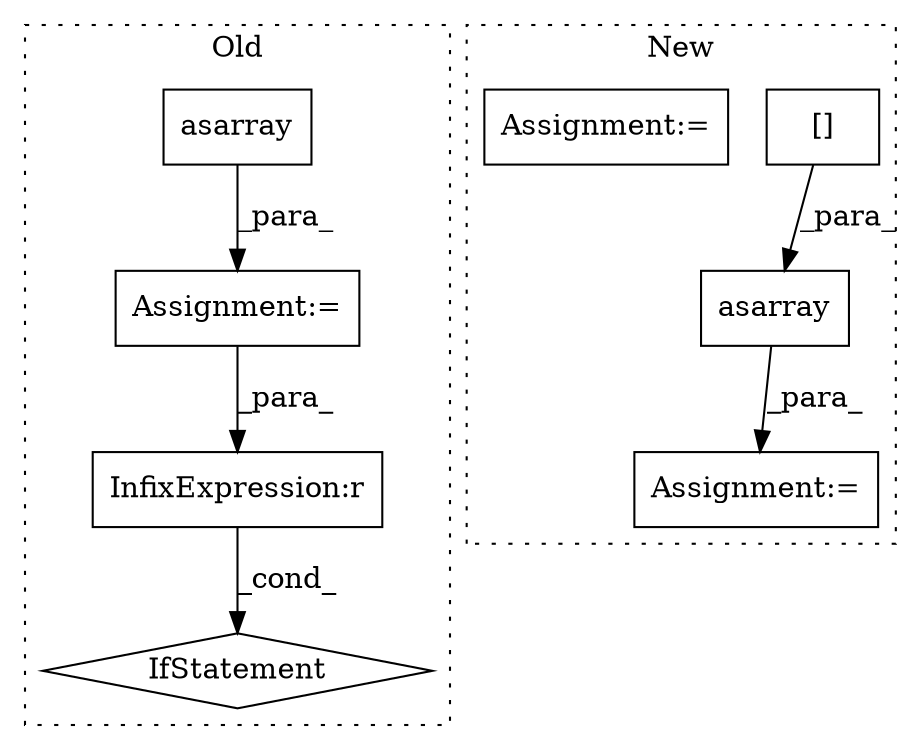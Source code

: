 digraph G {
subgraph cluster0 {
1 [label="asarray" a="32" s="4295,4312" l="8,1" shape="box"];
3 [label="Assignment:=" a="7" s="4288" l="1" shape="box"];
4 [label="InfixExpression:r" a="27" s="4719" l="3" shape="box"];
5 [label="IfStatement" a="25" s="4701,4723" l="4,2" shape="diamond"];
label = "Old";
style="dotted";
}
subgraph cluster1 {
2 [label="[]" a="2" s="4421,4475" l="23,2" shape="box"];
6 [label="asarray" a="32" s="4413,4477" l="8,1" shape="box"];
7 [label="Assignment:=" a="7" s="3140" l="1" shape="box"];
8 [label="Assignment:=" a="7" s="4392" l="1" shape="box"];
label = "New";
style="dotted";
}
1 -> 3 [label="_para_"];
2 -> 6 [label="_para_"];
3 -> 4 [label="_para_"];
4 -> 5 [label="_cond_"];
6 -> 8 [label="_para_"];
}